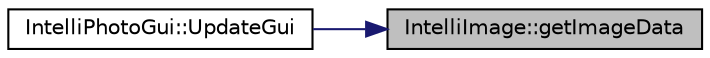 digraph "IntelliImage::getImageData"
{
 // LATEX_PDF_SIZE
  edge [fontname="Helvetica",fontsize="10",labelfontname="Helvetica",labelfontsize="10"];
  node [fontname="Helvetica",fontsize="10",shape=record];
  rankdir="RL";
  Node1 [label="IntelliImage::getImageData",height=0.2,width=0.4,color="black", fillcolor="grey75", style="filled", fontcolor="black",tooltip="getImageData returns the data of the current image."];
  Node1 -> Node2 [dir="back",color="midnightblue",fontsize="10",style="solid",fontname="Helvetica"];
  Node2 [label="IntelliPhotoGui::UpdateGui",height=0.2,width=0.4,color="black", fillcolor="white", style="filled",URL="$class_intelli_photo_gui.html#a1dbef8d4688227aa9455aea52db00bf4",tooltip=" "];
}
